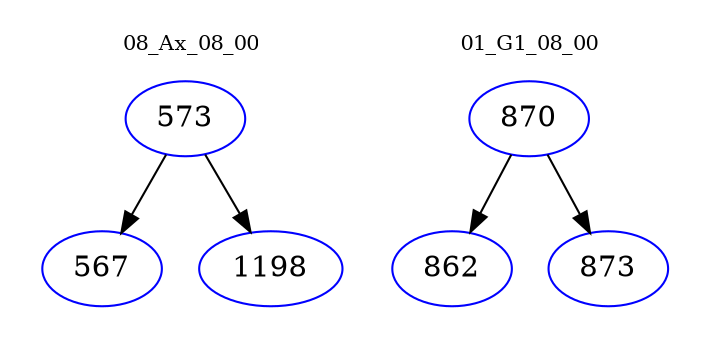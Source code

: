 digraph{
subgraph cluster_0 {
color = white
label = "08_Ax_08_00";
fontsize=10;
T0_573 [label="573", color="blue"]
T0_573 -> T0_567 [color="black"]
T0_567 [label="567", color="blue"]
T0_573 -> T0_1198 [color="black"]
T0_1198 [label="1198", color="blue"]
}
subgraph cluster_1 {
color = white
label = "01_G1_08_00";
fontsize=10;
T1_870 [label="870", color="blue"]
T1_870 -> T1_862 [color="black"]
T1_862 [label="862", color="blue"]
T1_870 -> T1_873 [color="black"]
T1_873 [label="873", color="blue"]
}
}
